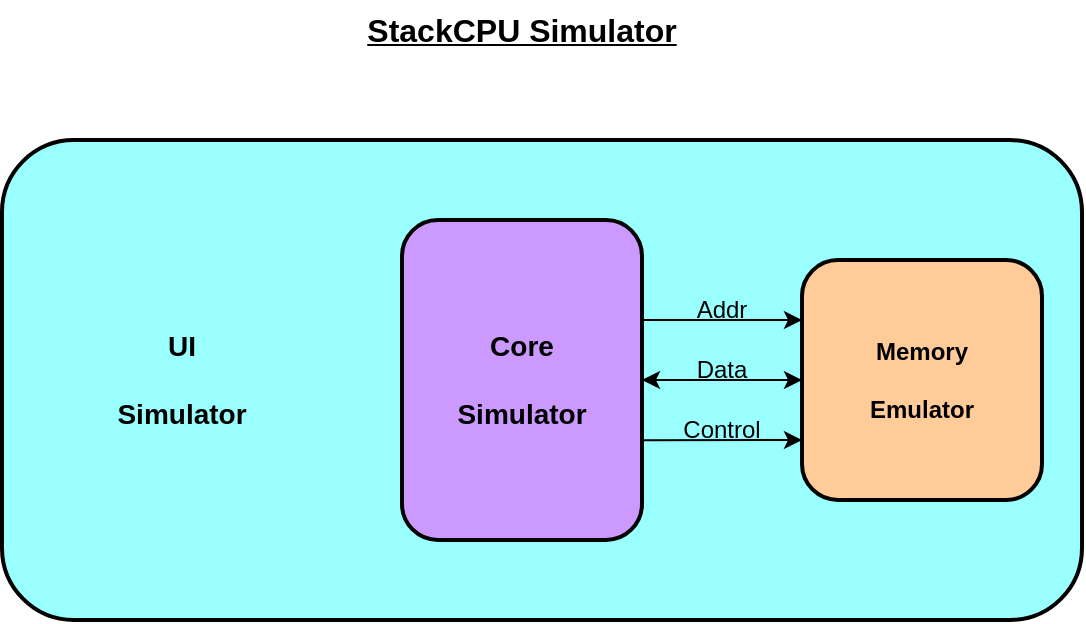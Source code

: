 <mxfile version="28.0.6">
  <diagram name="Page-1" id="BbSBP4abYsXCL_7tAHS7">
    <mxGraphModel dx="1126" dy="745" grid="1" gridSize="10" guides="1" tooltips="1" connect="1" arrows="1" fold="1" page="1" pageScale="1" pageWidth="1100" pageHeight="850" math="0" shadow="0">
      <root>
        <mxCell id="0" />
        <mxCell id="1" parent="0" />
        <mxCell id="cIu1z3gt57FhLeJCJY-A-1" value="&lt;b&gt;&lt;u&gt;&lt;font style=&quot;font-size: 16px;&quot;&gt;StackCPU Simulator&lt;/font&gt;&lt;/u&gt;&lt;/b&gt;" style="text;html=1;align=center;verticalAlign=middle;whiteSpace=wrap;rounded=0;" vertex="1" parent="1">
          <mxGeometry x="455" y="90" width="170" height="30" as="geometry" />
        </mxCell>
        <mxCell id="cIu1z3gt57FhLeJCJY-A-2" value="" style="rounded=1;whiteSpace=wrap;html=1;fillColor=#99FFFF;strokeWidth=2;" vertex="1" parent="1">
          <mxGeometry x="280" y="160" width="540" height="240" as="geometry" />
        </mxCell>
        <mxCell id="cIu1z3gt57FhLeJCJY-A-3" value="" style="rounded=1;whiteSpace=wrap;html=1;fillColor=#CC99FF;strokeWidth=2;" vertex="1" parent="1">
          <mxGeometry x="480" y="200" width="120" height="160" as="geometry" />
        </mxCell>
        <mxCell id="cIu1z3gt57FhLeJCJY-A-4" value="" style="rounded=1;whiteSpace=wrap;html=1;fillColor=#FFCC99;strokeWidth=2;" vertex="1" parent="1">
          <mxGeometry x="680" y="220" width="120" height="120" as="geometry" />
        </mxCell>
        <mxCell id="cIu1z3gt57FhLeJCJY-A-5" value="&lt;b&gt;Memory&lt;/b&gt;&lt;div&gt;&lt;b&gt;&lt;br&gt;&lt;/b&gt;&lt;div&gt;&lt;b&gt;Emulator&lt;/b&gt;&lt;/div&gt;&lt;/div&gt;" style="text;html=1;align=center;verticalAlign=middle;whiteSpace=wrap;rounded=0;" vertex="1" parent="1">
          <mxGeometry x="710" y="265" width="60" height="30" as="geometry" />
        </mxCell>
        <mxCell id="cIu1z3gt57FhLeJCJY-A-6" value="&lt;b&gt;&lt;font style=&quot;font-size: 14px;&quot;&gt;Core&lt;/font&gt;&lt;/b&gt;&lt;div&gt;&lt;b&gt;&lt;font style=&quot;font-size: 14px;&quot;&gt;&lt;br&gt;&lt;/font&gt;&lt;/b&gt;&lt;div&gt;&lt;b&gt;&lt;font style=&quot;font-size: 14px;&quot;&gt;Simulator&lt;/font&gt;&lt;/b&gt;&lt;/div&gt;&lt;/div&gt;" style="text;html=1;align=center;verticalAlign=middle;whiteSpace=wrap;rounded=0;" vertex="1" parent="1">
          <mxGeometry x="510" y="265" width="60" height="30" as="geometry" />
        </mxCell>
        <mxCell id="cIu1z3gt57FhLeJCJY-A-7" value="&lt;b&gt;&lt;font style=&quot;font-size: 14px;&quot;&gt;UI&lt;/font&gt;&lt;/b&gt;&lt;div&gt;&lt;b&gt;&lt;font style=&quot;font-size: 14px;&quot;&gt;&lt;br&gt;&lt;/font&gt;&lt;/b&gt;&lt;div&gt;&lt;b&gt;&lt;font style=&quot;font-size: 14px;&quot;&gt;Simulator&lt;/font&gt;&lt;/b&gt;&lt;/div&gt;&lt;/div&gt;" style="text;html=1;align=center;verticalAlign=middle;whiteSpace=wrap;rounded=0;" vertex="1" parent="1">
          <mxGeometry x="340" y="265" width="60" height="30" as="geometry" />
        </mxCell>
        <mxCell id="cIu1z3gt57FhLeJCJY-A-8" value="" style="endArrow=classic;startArrow=classic;html=1;rounded=0;entryX=0;entryY=0.5;entryDx=0;entryDy=0;exitX=1;exitY=0.5;exitDx=0;exitDy=0;" edge="1" parent="1" source="cIu1z3gt57FhLeJCJY-A-3" target="cIu1z3gt57FhLeJCJY-A-4">
          <mxGeometry width="50" height="50" relative="1" as="geometry">
            <mxPoint x="600" y="290" as="sourcePoint" />
            <mxPoint x="650" y="240" as="targetPoint" />
          </mxGeometry>
        </mxCell>
        <mxCell id="cIu1z3gt57FhLeJCJY-A-9" value="" style="endArrow=classic;html=1;rounded=0;entryX=0;entryY=0.25;entryDx=0;entryDy=0;" edge="1" parent="1" target="cIu1z3gt57FhLeJCJY-A-4">
          <mxGeometry width="50" height="50" relative="1" as="geometry">
            <mxPoint x="600" y="250" as="sourcePoint" />
            <mxPoint x="650" y="200" as="targetPoint" />
          </mxGeometry>
        </mxCell>
        <mxCell id="cIu1z3gt57FhLeJCJY-A-10" value="" style="endArrow=classic;html=1;rounded=0;entryX=0;entryY=0.75;entryDx=0;entryDy=0;exitX=1.008;exitY=0.688;exitDx=0;exitDy=0;exitPerimeter=0;" edge="1" parent="1" source="cIu1z3gt57FhLeJCJY-A-3" target="cIu1z3gt57FhLeJCJY-A-4">
          <mxGeometry width="50" height="50" relative="1" as="geometry">
            <mxPoint x="600" y="320" as="sourcePoint" />
            <mxPoint x="650" y="270" as="targetPoint" />
          </mxGeometry>
        </mxCell>
        <mxCell id="cIu1z3gt57FhLeJCJY-A-11" value="Addr" style="text;html=1;align=center;verticalAlign=middle;whiteSpace=wrap;rounded=0;" vertex="1" parent="1">
          <mxGeometry x="610" y="230" width="60" height="30" as="geometry" />
        </mxCell>
        <mxCell id="cIu1z3gt57FhLeJCJY-A-12" value="Data" style="text;html=1;align=center;verticalAlign=middle;whiteSpace=wrap;rounded=0;" vertex="1" parent="1">
          <mxGeometry x="610" y="260" width="60" height="30" as="geometry" />
        </mxCell>
        <mxCell id="cIu1z3gt57FhLeJCJY-A-13" value="Control" style="text;html=1;align=center;verticalAlign=middle;whiteSpace=wrap;rounded=0;" vertex="1" parent="1">
          <mxGeometry x="610" y="290" width="60" height="30" as="geometry" />
        </mxCell>
      </root>
    </mxGraphModel>
  </diagram>
</mxfile>

